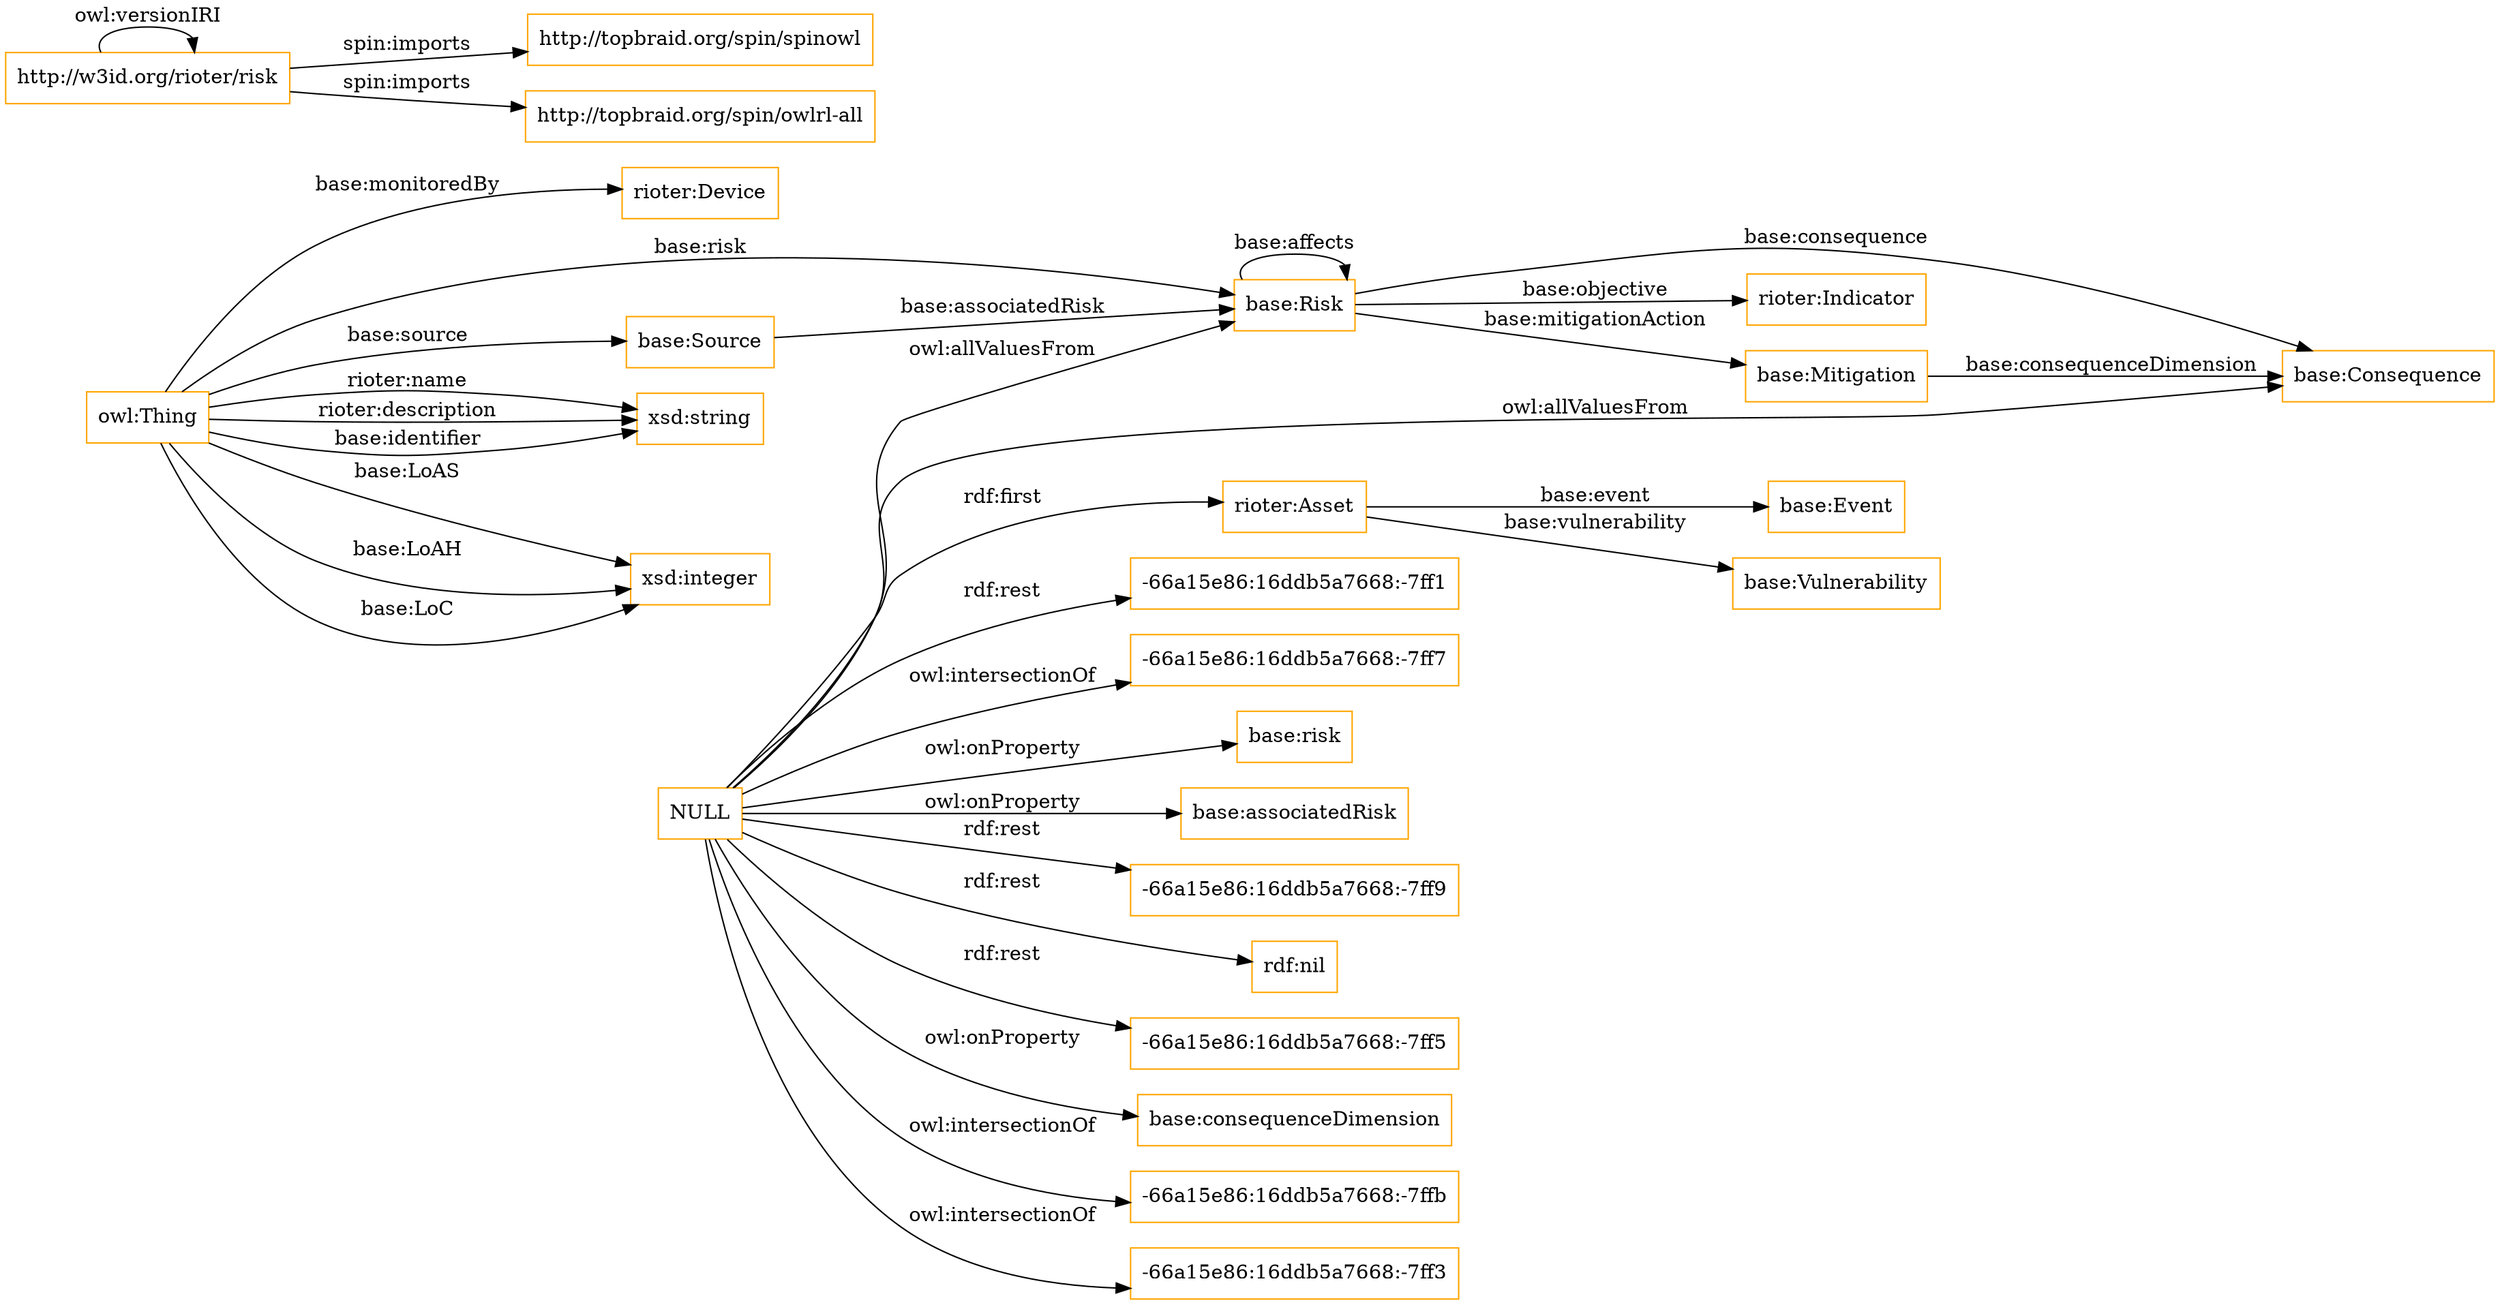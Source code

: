 digraph ar2dtool_diagram { 
rankdir=LR;
size="1501"
node [shape = rectangle, color="orange"]; "rioter:Device" "base:Consequence" "base:Risk" "rioter:Asset" "base:Source" "base:Event" "rioter:Indicator" "base:Vulnerability" "base:Mitigation" ; /*classes style*/
	"NULL" -> "base:Risk" [ label = "owl:allValuesFrom" ];
	"NULL" -> "-66a15e86:16ddb5a7668:-7ff1" [ label = "rdf:rest" ];
	"NULL" -> "-66a15e86:16ddb5a7668:-7ff7" [ label = "owl:intersectionOf" ];
	"NULL" -> "base:risk" [ label = "owl:onProperty" ];
	"NULL" -> "base:associatedRisk" [ label = "owl:onProperty" ];
	"NULL" -> "rioter:Asset" [ label = "rdf:first" ];
	"NULL" -> "-66a15e86:16ddb5a7668:-7ff9" [ label = "rdf:rest" ];
	"NULL" -> "rdf:nil" [ label = "rdf:rest" ];
	"NULL" -> "base:Consequence" [ label = "owl:allValuesFrom" ];
	"NULL" -> "-66a15e86:16ddb5a7668:-7ff5" [ label = "rdf:rest" ];
	"NULL" -> "base:consequenceDimension" [ label = "owl:onProperty" ];
	"NULL" -> "-66a15e86:16ddb5a7668:-7ffb" [ label = "owl:intersectionOf" ];
	"NULL" -> "-66a15e86:16ddb5a7668:-7ff3" [ label = "owl:intersectionOf" ];
	"http://w3id.org/rioter/risk" -> "http://topbraid.org/spin/spinowl" [ label = "spin:imports" ];
	"http://w3id.org/rioter/risk" -> "http://w3id.org/rioter/risk" [ label = "owl:versionIRI" ];
	"http://w3id.org/rioter/risk" -> "http://topbraid.org/spin/owlrl-all" [ label = "spin:imports" ];
	"owl:Thing" -> "base:Risk" [ label = "base:risk" ];
	"owl:Thing" -> "xsd:string" [ label = "rioter:name" ];
	"rioter:Asset" -> "base:Event" [ label = "base:event" ];
	"rioter:Asset" -> "base:Vulnerability" [ label = "base:vulnerability" ];
	"owl:Thing" -> "xsd:integer" [ label = "base:LoAS" ];
	"owl:Thing" -> "xsd:string" [ label = "rioter:description" ];
	"base:Risk" -> "rioter:Indicator" [ label = "base:objective" ];
	"owl:Thing" -> "xsd:string" [ label = "base:identifier" ];
	"base:Risk" -> "base:Risk" [ label = "base:affects" ];
	"owl:Thing" -> "base:Source" [ label = "base:source" ];
	"base:Risk" -> "base:Consequence" [ label = "base:consequence" ];
	"owl:Thing" -> "xsd:integer" [ label = "base:LoAH" ];
	"base:Source" -> "base:Risk" [ label = "base:associatedRisk" ];
	"base:Mitigation" -> "base:Consequence" [ label = "base:consequenceDimension" ];
	"owl:Thing" -> "rioter:Device" [ label = "base:monitoredBy" ];
	"owl:Thing" -> "xsd:integer" [ label = "base:LoC" ];
	"base:Risk" -> "base:Mitigation" [ label = "base:mitigationAction" ];

}
